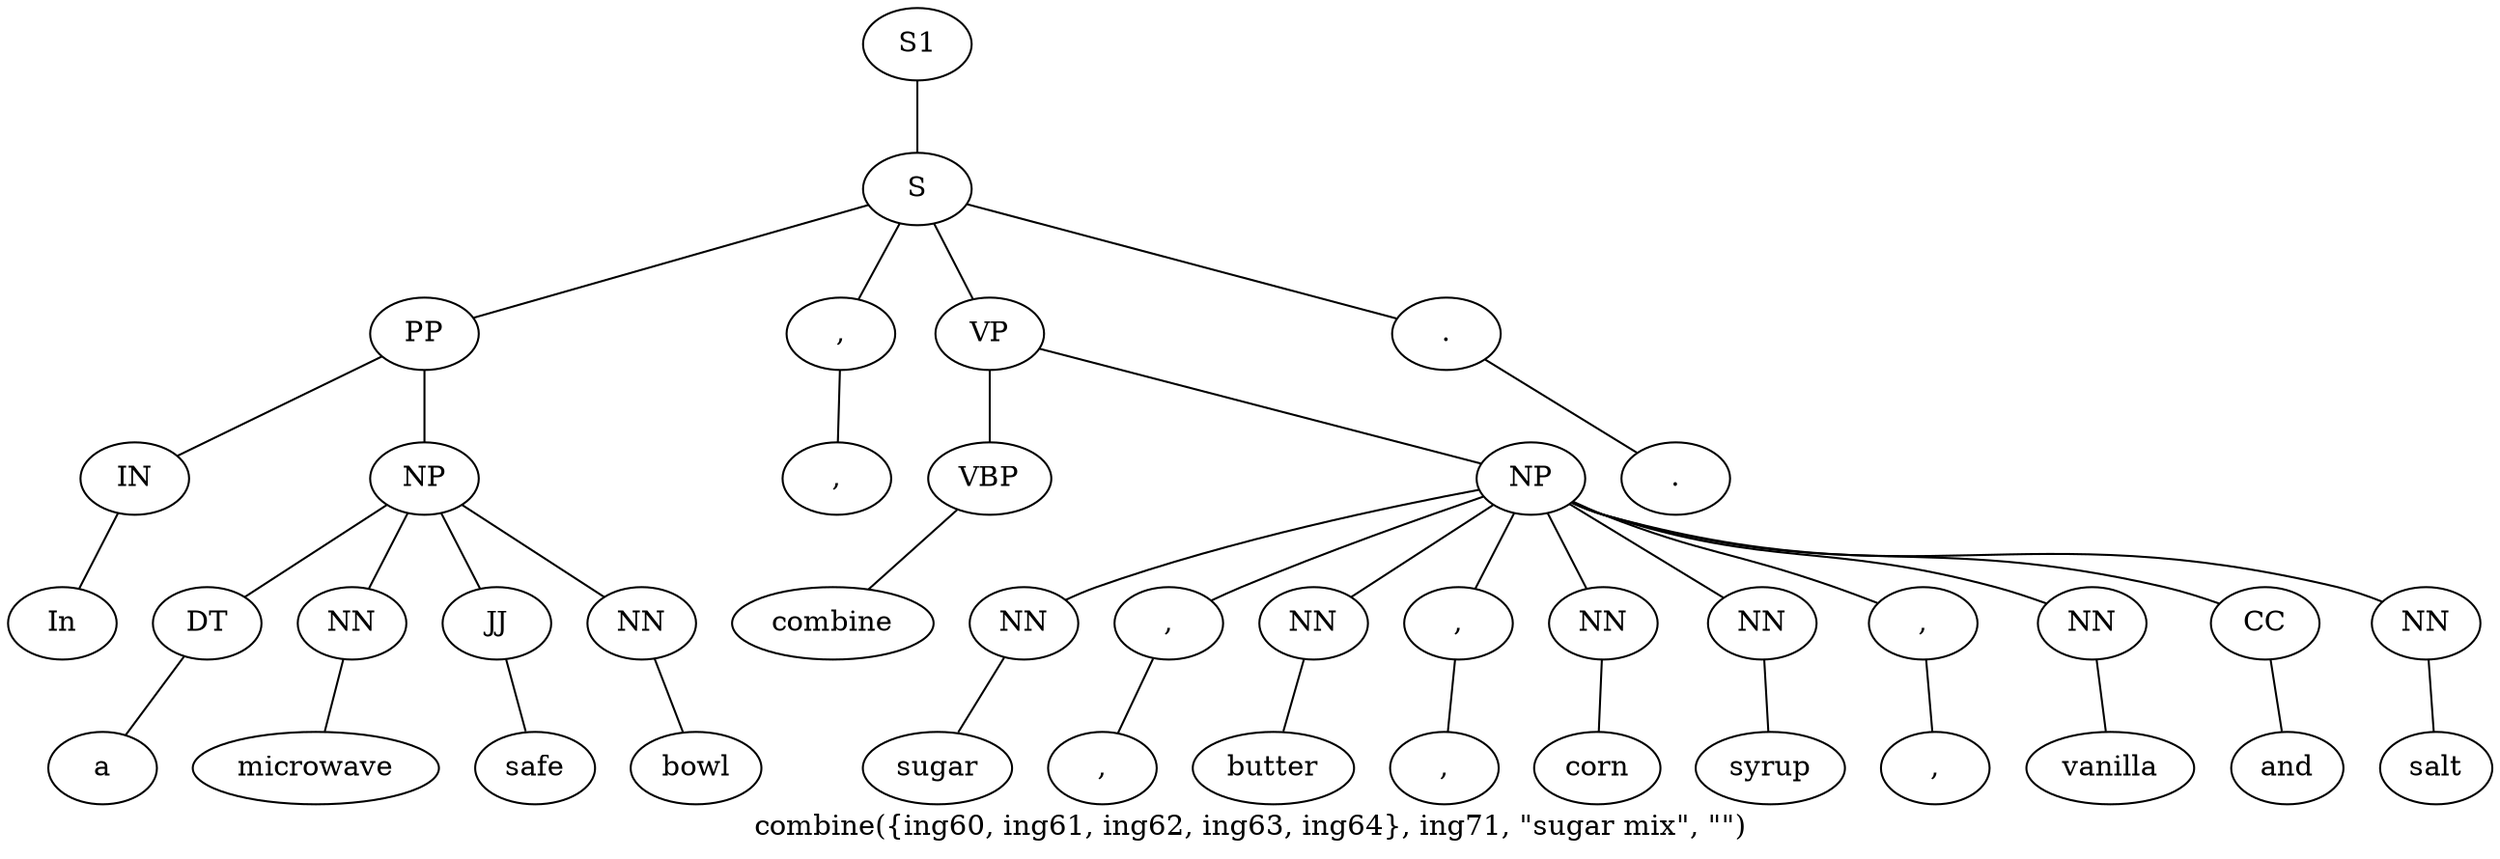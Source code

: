 graph SyntaxGraph {
	label = "combine({ing60, ing61, ing62, ing63, ing64}, ing71, \"sugar mix\", \"\")";
	Node0 [label="S1"];
	Node1 [label="S"];
	Node2 [label="PP"];
	Node3 [label="IN"];
	Node4 [label="In"];
	Node5 [label="NP"];
	Node6 [label="DT"];
	Node7 [label="a"];
	Node8 [label="NN"];
	Node9 [label="microwave"];
	Node10 [label="JJ"];
	Node11 [label="safe"];
	Node12 [label="NN"];
	Node13 [label="bowl"];
	Node14 [label=","];
	Node15 [label=","];
	Node16 [label="VP"];
	Node17 [label="VBP"];
	Node18 [label="combine"];
	Node19 [label="NP"];
	Node20 [label="NN"];
	Node21 [label="sugar"];
	Node22 [label=","];
	Node23 [label=","];
	Node24 [label="NN"];
	Node25 [label="butter"];
	Node26 [label=","];
	Node27 [label=","];
	Node28 [label="NN"];
	Node29 [label="corn"];
	Node30 [label="NN"];
	Node31 [label="syrup"];
	Node32 [label=","];
	Node33 [label=","];
	Node34 [label="NN"];
	Node35 [label="vanilla"];
	Node36 [label="CC"];
	Node37 [label="and"];
	Node38 [label="NN"];
	Node39 [label="salt"];
	Node40 [label="."];
	Node41 [label="."];

	Node0 -- Node1;
	Node1 -- Node2;
	Node1 -- Node14;
	Node1 -- Node16;
	Node1 -- Node40;
	Node2 -- Node3;
	Node2 -- Node5;
	Node3 -- Node4;
	Node5 -- Node6;
	Node5 -- Node8;
	Node5 -- Node10;
	Node5 -- Node12;
	Node6 -- Node7;
	Node8 -- Node9;
	Node10 -- Node11;
	Node12 -- Node13;
	Node14 -- Node15;
	Node16 -- Node17;
	Node16 -- Node19;
	Node17 -- Node18;
	Node19 -- Node20;
	Node19 -- Node22;
	Node19 -- Node24;
	Node19 -- Node26;
	Node19 -- Node28;
	Node19 -- Node30;
	Node19 -- Node32;
	Node19 -- Node34;
	Node19 -- Node36;
	Node19 -- Node38;
	Node20 -- Node21;
	Node22 -- Node23;
	Node24 -- Node25;
	Node26 -- Node27;
	Node28 -- Node29;
	Node30 -- Node31;
	Node32 -- Node33;
	Node34 -- Node35;
	Node36 -- Node37;
	Node38 -- Node39;
	Node40 -- Node41;
}